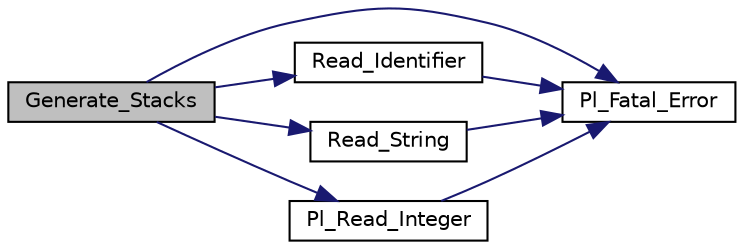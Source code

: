 digraph "Generate_Stacks"
{
  edge [fontname="Helvetica",fontsize="10",labelfontname="Helvetica",labelfontsize="10"];
  node [fontname="Helvetica",fontsize="10",shape=record];
  rankdir="LR";
  Node1 [label="Generate_Stacks",height=0.2,width=0.4,color="black", fillcolor="grey75", style="filled", fontcolor="black"];
  Node1 -> Node2 [color="midnightblue",fontsize="10",style="solid",fontname="Helvetica"];
  Node2 [label="Pl_Fatal_Error",height=0.2,width=0.4,color="black", fillcolor="white", style="filled",URL="$pl__config_8c.html#a190fea7904d7245d4fdc5e9404a07907"];
  Node1 -> Node3 [color="midnightblue",fontsize="10",style="solid",fontname="Helvetica"];
  Node3 [label="Read_Identifier",height=0.2,width=0.4,color="black", fillcolor="white", style="filled",URL="$pl__config_8c.html#a751412acdfa946c17f72a519b4280e46"];
  Node3 -> Node2 [color="midnightblue",fontsize="10",style="solid",fontname="Helvetica"];
  Node1 -> Node4 [color="midnightblue",fontsize="10",style="solid",fontname="Helvetica"];
  Node4 [label="Read_String",height=0.2,width=0.4,color="black", fillcolor="white", style="filled",URL="$pl__config_8c.html#a4fe7df4918219a37a933c3a3050e2239"];
  Node4 -> Node2 [color="midnightblue",fontsize="10",style="solid",fontname="Helvetica"];
  Node1 -> Node5 [color="midnightblue",fontsize="10",style="solid",fontname="Helvetica"];
  Node5 [label="Pl_Read_Integer",height=0.2,width=0.4,color="black", fillcolor="white", style="filled",URL="$pl__config_8c.html#a7dcf339bd262324d753ebb92fa233066"];
  Node5 -> Node2 [color="midnightblue",fontsize="10",style="solid",fontname="Helvetica"];
}
